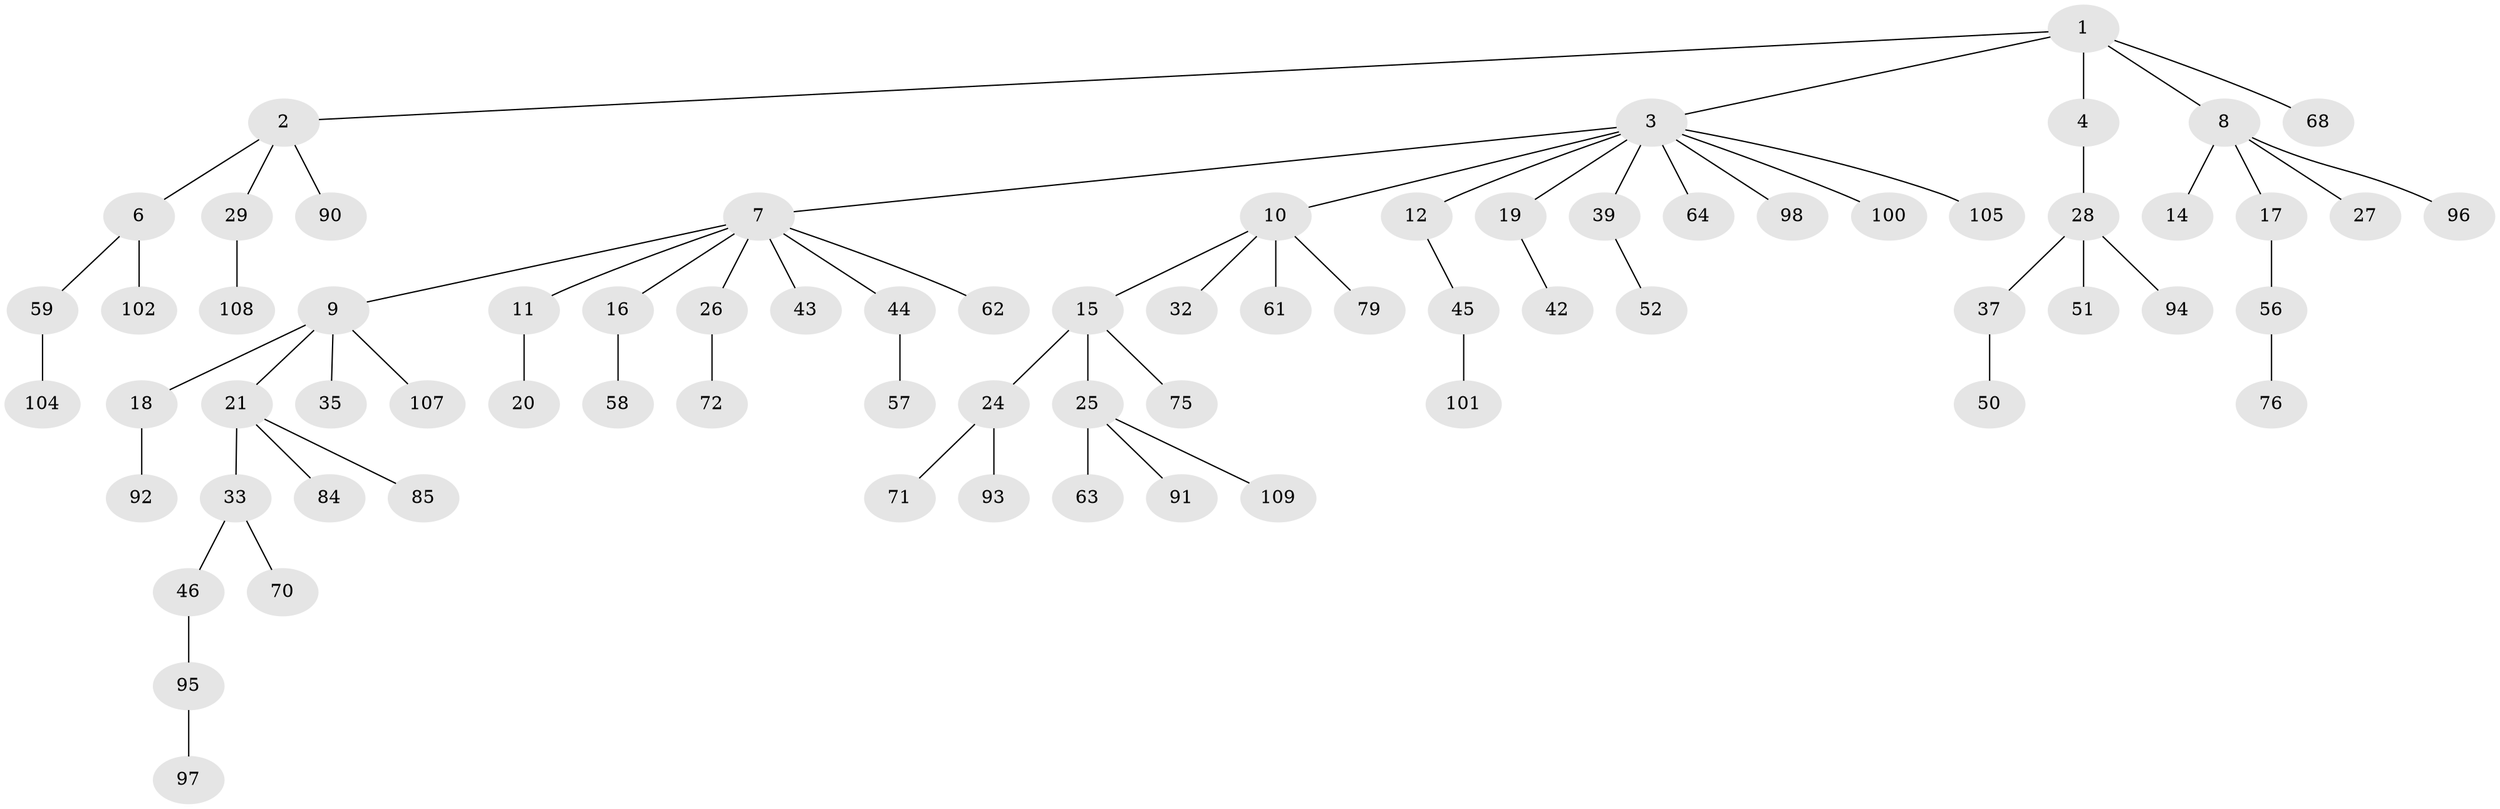// original degree distribution, {6: 0.01834862385321101, 3: 0.12844036697247707, 5: 0.03669724770642202, 7: 0.01834862385321101, 2: 0.29357798165137616, 1: 0.47706422018348627, 4: 0.027522935779816515}
// Generated by graph-tools (version 1.1) at 2025/42/03/06/25 10:42:05]
// undirected, 72 vertices, 71 edges
graph export_dot {
graph [start="1"]
  node [color=gray90,style=filled];
  1 [super="+48"];
  2 [super="+13"];
  3 [super="+5"];
  4 [super="+60"];
  6 [super="+49"];
  7 [super="+31"];
  8 [super="+41"];
  9 [super="+22"];
  10 [super="+34"];
  11;
  12;
  14;
  15 [super="+23"];
  16 [super="+36"];
  17 [super="+89"];
  18 [super="+65"];
  19;
  20 [super="+73"];
  21 [super="+81"];
  24 [super="+30"];
  25 [super="+38"];
  26 [super="+67"];
  27 [super="+77"];
  28 [super="+66"];
  29 [super="+99"];
  32 [super="+47"];
  33 [super="+40"];
  35;
  37 [super="+103"];
  39;
  42 [super="+106"];
  43;
  44 [super="+53"];
  45 [super="+55"];
  46 [super="+74"];
  50 [super="+54"];
  51 [super="+78"];
  52;
  56 [super="+88"];
  57 [super="+87"];
  58;
  59 [super="+82"];
  61;
  62 [super="+80"];
  63 [super="+86"];
  64;
  68 [super="+69"];
  70;
  71;
  72 [super="+83"];
  75;
  76;
  79;
  84;
  85;
  90;
  91;
  92;
  93;
  94;
  95;
  96;
  97;
  98;
  100;
  101;
  102;
  104;
  105;
  107;
  108;
  109;
  1 -- 2;
  1 -- 3;
  1 -- 4;
  1 -- 8;
  1 -- 68;
  2 -- 6;
  2 -- 29;
  2 -- 90;
  3 -- 12;
  3 -- 39;
  3 -- 105;
  3 -- 64;
  3 -- 98;
  3 -- 100;
  3 -- 19;
  3 -- 7;
  3 -- 10;
  4 -- 28;
  6 -- 102;
  6 -- 59;
  7 -- 9;
  7 -- 11;
  7 -- 16;
  7 -- 26;
  7 -- 62;
  7 -- 43;
  7 -- 44;
  8 -- 14;
  8 -- 17;
  8 -- 27;
  8 -- 96;
  9 -- 18;
  9 -- 21;
  9 -- 35;
  9 -- 107;
  10 -- 15;
  10 -- 32;
  10 -- 61;
  10 -- 79;
  11 -- 20;
  12 -- 45;
  15 -- 24;
  15 -- 75;
  15 -- 25;
  16 -- 58;
  17 -- 56;
  18 -- 92;
  19 -- 42;
  21 -- 33;
  21 -- 84;
  21 -- 85;
  24 -- 93;
  24 -- 71;
  25 -- 63;
  25 -- 91;
  25 -- 109;
  26 -- 72;
  28 -- 37;
  28 -- 51;
  28 -- 94;
  29 -- 108;
  33 -- 46;
  33 -- 70;
  37 -- 50;
  39 -- 52;
  44 -- 57;
  45 -- 101;
  46 -- 95;
  56 -- 76;
  59 -- 104;
  95 -- 97;
}
